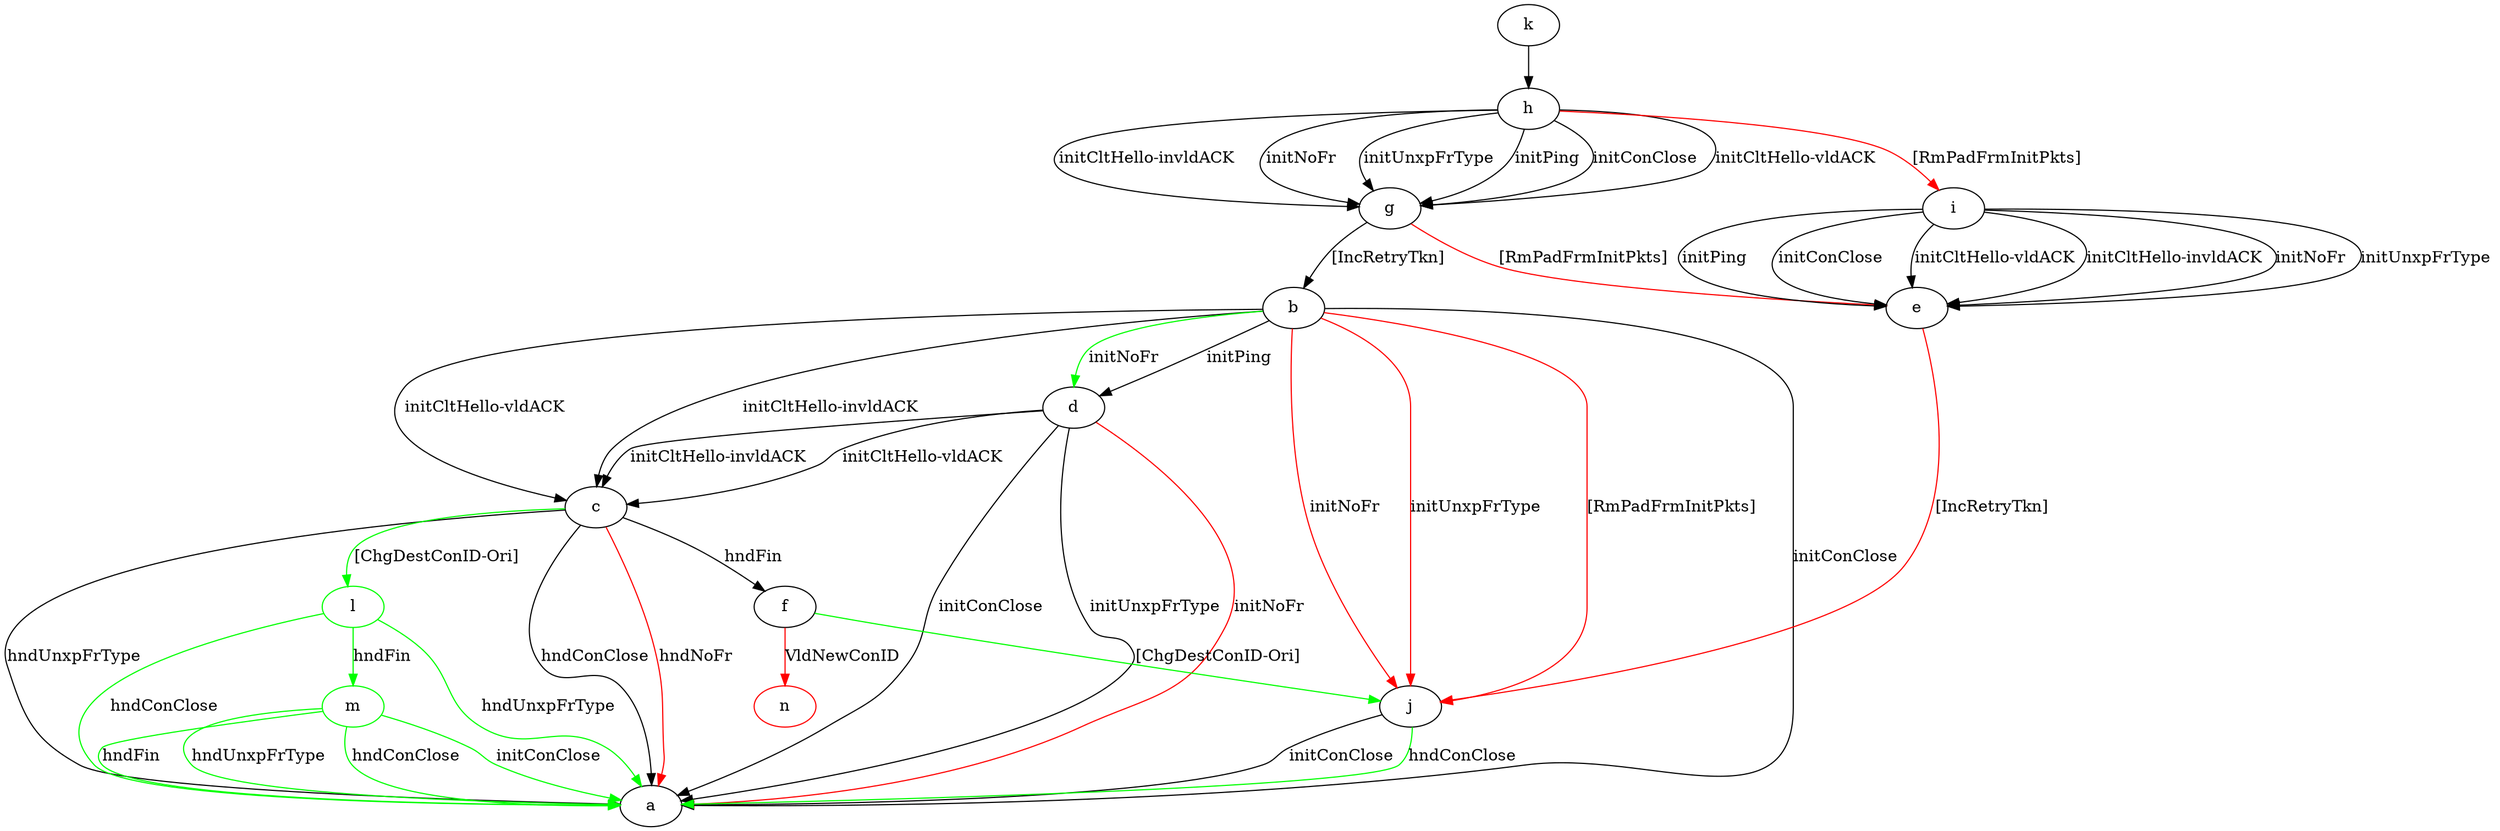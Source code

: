 digraph "" {
	b -> a	[key=0,
		label="initConClose "];
	b -> c	[key=0,
		label="initCltHello-vldACK "];
	b -> c	[key=1,
		label="initCltHello-invldACK "];
	b -> d	[key=0,
		label="initPing "];
	b -> d	[key=1,
		color=green,
		label="initNoFr "];
	b -> j	[key=0,
		color=red,
		label="initNoFr "];
	b -> j	[key=1,
		color=red,
		label="initUnxpFrType "];
	b -> j	[key=2,
		color=red,
		label="[RmPadFrmInitPkts] "];
	c -> a	[key=0,
		label="hndUnxpFrType "];
	c -> a	[key=1,
		label="hndConClose "];
	c -> a	[key=2,
		color=red,
		label="hndNoFr "];
	c -> f	[key=0,
		label="hndFin "];
	l	[color=green];
	c -> l	[key=0,
		color=green,
		label="[ChgDestConID-Ori] "];
	d -> a	[key=0,
		label="initConClose "];
	d -> a	[key=1,
		label="initUnxpFrType "];
	d -> a	[key=2,
		color=red,
		label="initNoFr "];
	d -> c	[key=0,
		label="initCltHello-vldACK "];
	d -> c	[key=1,
		label="initCltHello-invldACK "];
	e -> j	[key=0,
		color=red,
		label="[IncRetryTkn] "];
	f -> j	[key=0,
		color=green,
		label="[ChgDestConID-Ori] "];
	n	[color=red];
	f -> n	[key=0,
		color=red,
		label="VldNewConID "];
	g -> b	[key=0,
		label="[IncRetryTkn] "];
	g -> e	[key=0,
		color=red,
		label="[RmPadFrmInitPkts] "];
	h -> g	[key=0,
		label="initPing "];
	h -> g	[key=1,
		label="initConClose "];
	h -> g	[key=2,
		label="initCltHello-vldACK "];
	h -> g	[key=3,
		label="initCltHello-invldACK "];
	h -> g	[key=4,
		label="initNoFr "];
	h -> g	[key=5,
		label="initUnxpFrType "];
	h -> i	[key=0,
		color=red,
		label="[RmPadFrmInitPkts] "];
	i -> e	[key=0,
		label="initPing "];
	i -> e	[key=1,
		label="initConClose "];
	i -> e	[key=2,
		label="initCltHello-vldACK "];
	i -> e	[key=3,
		label="initCltHello-invldACK "];
	i -> e	[key=4,
		label="initNoFr "];
	i -> e	[key=5,
		label="initUnxpFrType "];
	j -> a	[key=0,
		label="initConClose "];
	j -> a	[key=1,
		color=green,
		label="hndConClose "];
	k -> h	[key=0];
	l -> a	[key=0,
		color=green,
		label="hndUnxpFrType "];
	l -> a	[key=1,
		color=green,
		label="hndConClose "];
	m	[color=green];
	l -> m	[key=0,
		color=green,
		label="hndFin "];
	m -> a	[key=0,
		color=green,
		label="initConClose "];
	m -> a	[key=1,
		color=green,
		label="hndFin "];
	m -> a	[key=2,
		color=green,
		label="hndUnxpFrType "];
	m -> a	[key=3,
		color=green,
		label="hndConClose "];
}
